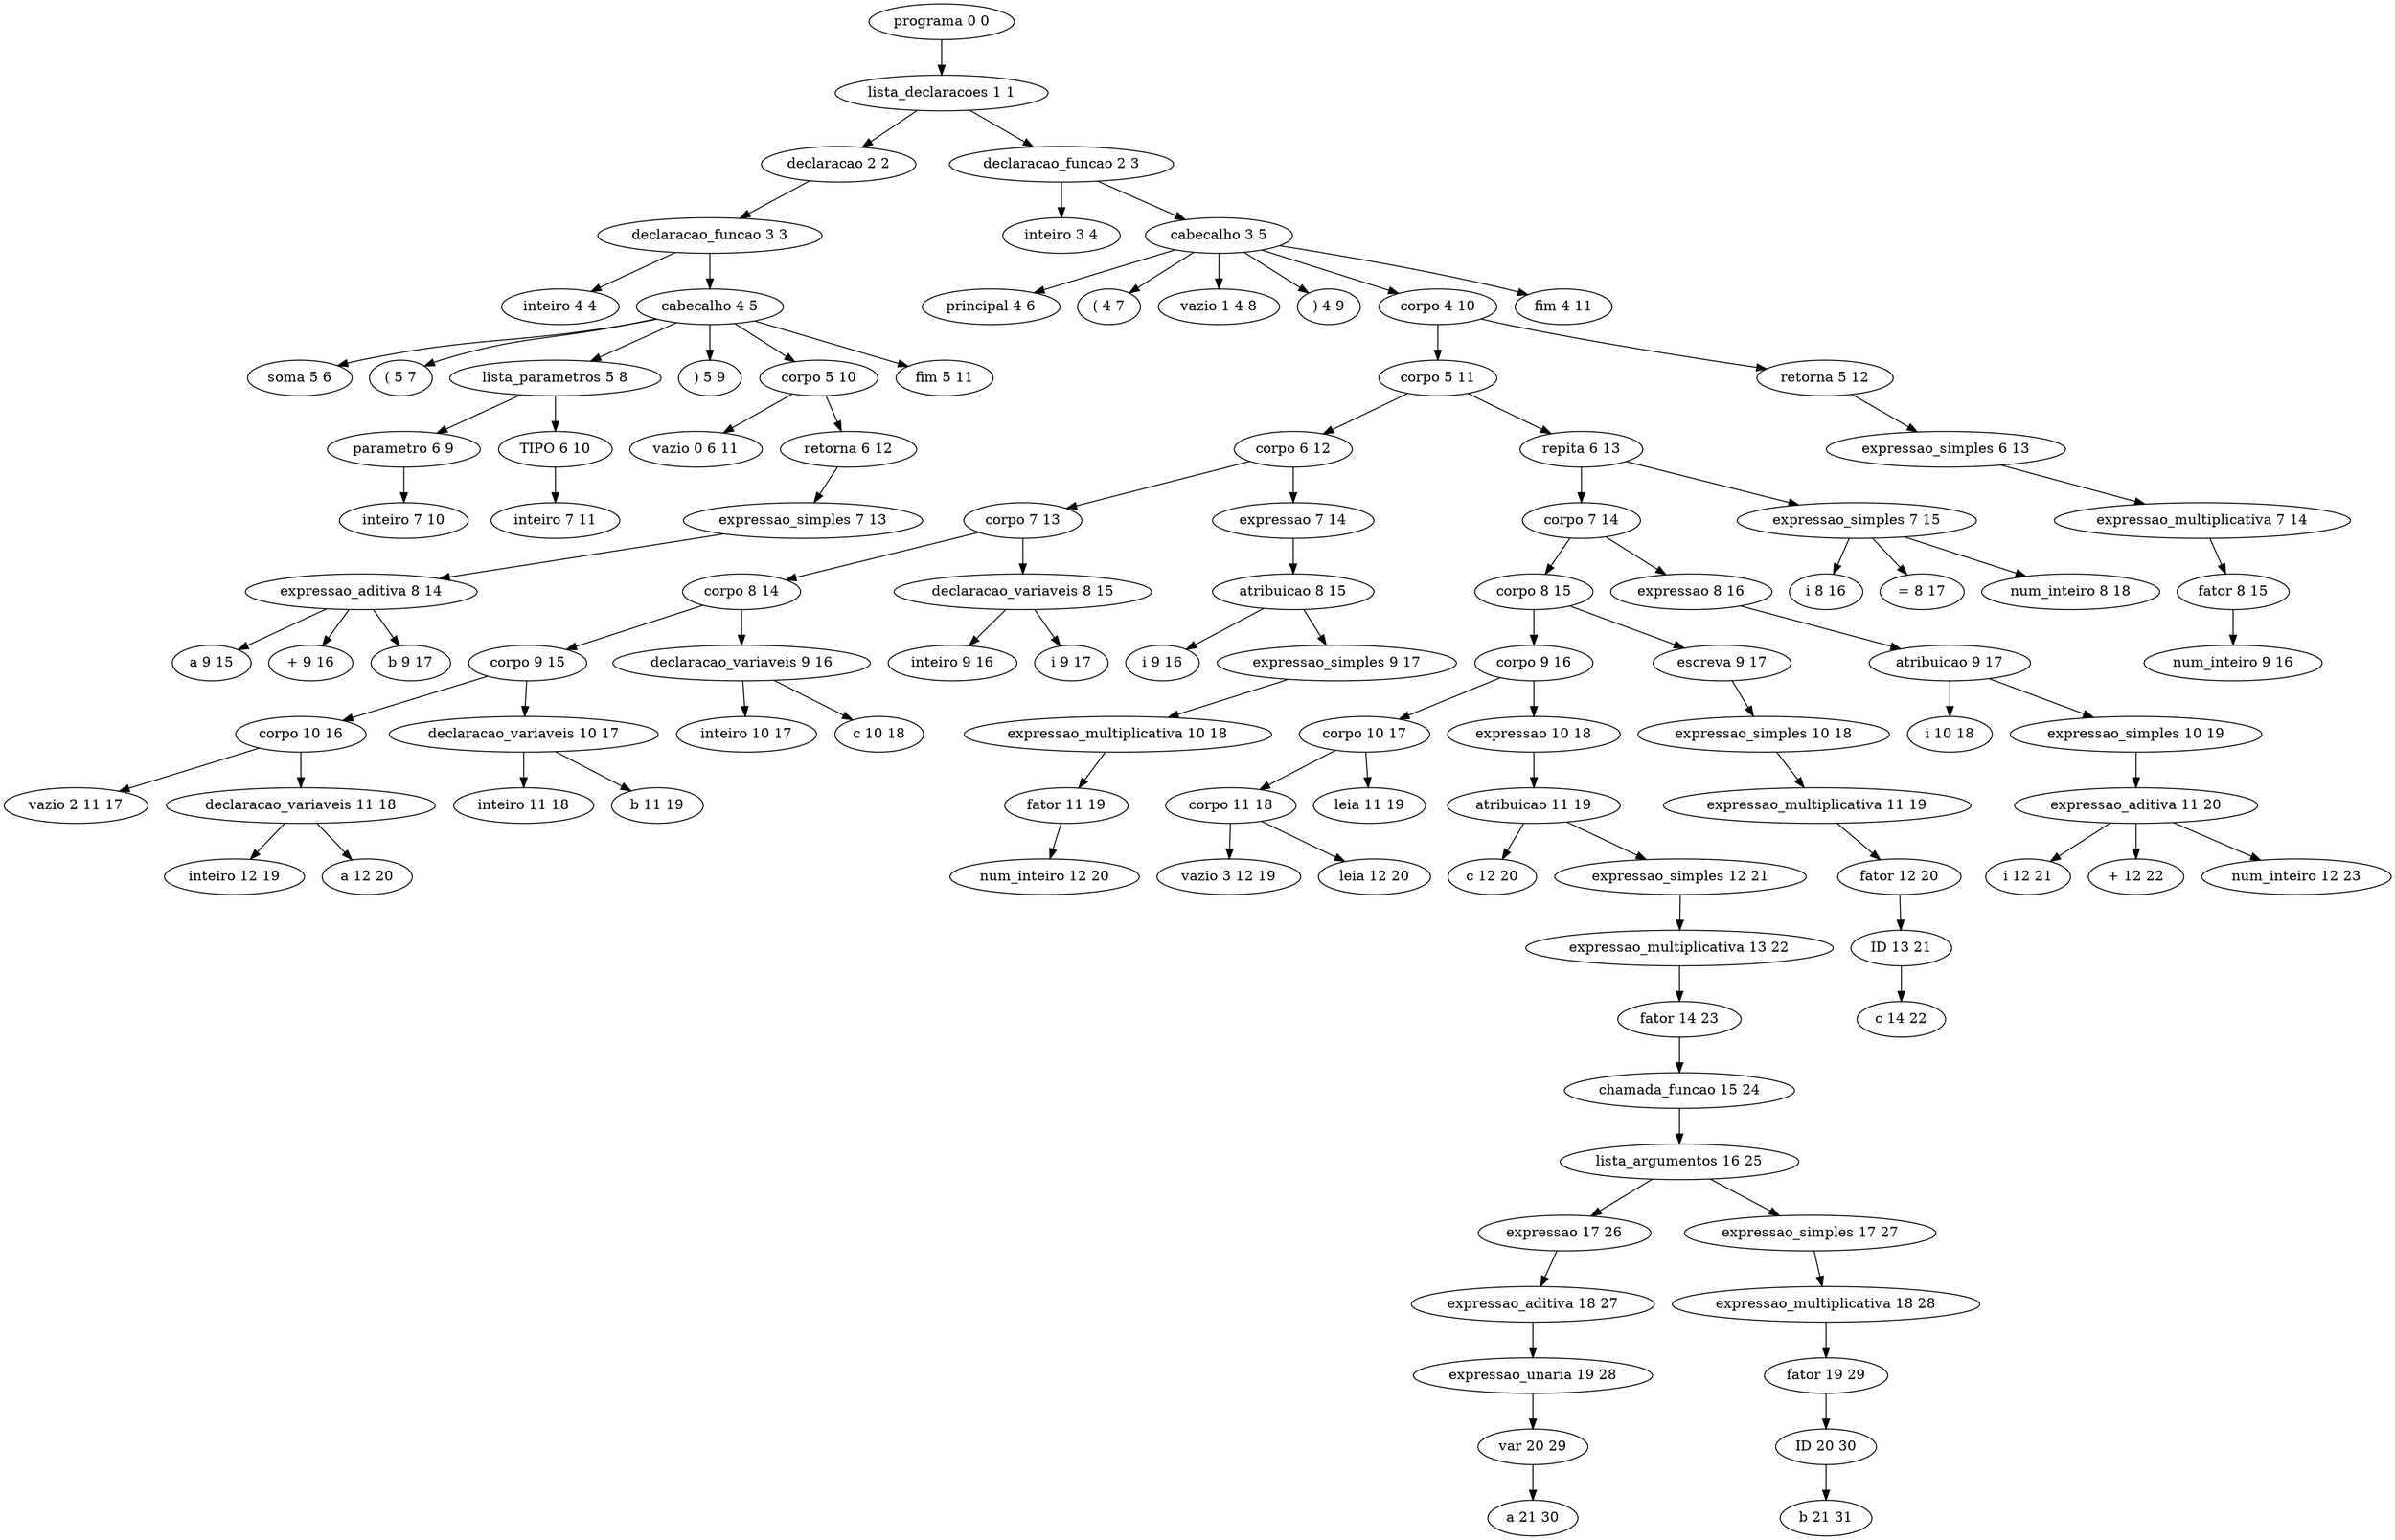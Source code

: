 digraph G {
	"programa 0 0" -> "lista_declaracoes 1 1"
	"lista_declaracoes 1 1" -> "declaracao 2 2"
	"declaracao 2 2" -> "declaracao_funcao 3 3"
	"declaracao_funcao 3 3" -> "inteiro 4 4"
	"declaracao_funcao 3 3" -> "cabecalho 4 5"
	"cabecalho 4 5" -> "soma 5 6"
	"cabecalho 4 5" -> "( 5 7"
	"cabecalho 4 5" -> "lista_parametros 5 8"
	"lista_parametros 5 8" -> "parametro 6 9"
	"parametro 6 9" -> "inteiro 7 10"
	"lista_parametros 5 8" -> "TIPO 6 10"
	"TIPO 6 10" -> "inteiro 7 11"
	"cabecalho 4 5" -> ") 5 9"
	"cabecalho 4 5" -> "corpo 5 10"
	"corpo 5 10" -> "vazio 0 6 11"
	"corpo 5 10" -> "retorna 6 12"
	"retorna 6 12" -> "expressao_simples 7 13"
	"expressao_simples 7 13" -> "expressao_aditiva 8 14"
	"expressao_aditiva 8 14" -> "a 9 15"
	"expressao_aditiva 8 14" -> "+ 9 16"
	"expressao_aditiva 8 14" -> "b 9 17"
	"cabecalho 4 5" -> "fim 5 11"
	"lista_declaracoes 1 1" -> "declaracao_funcao 2 3"
	"declaracao_funcao 2 3" -> "inteiro 3 4"
	"declaracao_funcao 2 3" -> "cabecalho 3 5"
	"cabecalho 3 5" -> "principal 4 6"
	"cabecalho 3 5" -> "( 4 7"
	"cabecalho 3 5" -> "vazio 1 4 8"
	"cabecalho 3 5" -> ") 4 9"
	"cabecalho 3 5" -> "corpo 4 10"
	"corpo 4 10" -> "corpo 5 11"
	"corpo 5 11" -> "corpo 6 12"
	"corpo 6 12" -> "corpo 7 13"
	"corpo 7 13" -> "corpo 8 14"
	"corpo 8 14" -> "corpo 9 15"
	"corpo 9 15" -> "corpo 10 16"
	"corpo 10 16" -> "vazio 2 11 17"
	"corpo 10 16" -> "declaracao_variaveis 11 18"
	"declaracao_variaveis 11 18" -> "inteiro 12 19"
	"declaracao_variaveis 11 18" -> "a 12 20"
	"corpo 9 15" -> "declaracao_variaveis 10 17"
	"declaracao_variaveis 10 17" -> "inteiro 11 18"
	"declaracao_variaveis 10 17" -> "b 11 19"
	"corpo 8 14" -> "declaracao_variaveis 9 16"
	"declaracao_variaveis 9 16" -> "inteiro 10 17"
	"declaracao_variaveis 9 16" -> "c 10 18"
	"corpo 7 13" -> "declaracao_variaveis 8 15"
	"declaracao_variaveis 8 15" -> "inteiro 9 16"
	"declaracao_variaveis 8 15" -> "i 9 17"
	"corpo 6 12" -> "expressao 7 14"
	"expressao 7 14" -> "atribuicao 8 15"
	"atribuicao 8 15" -> "i 9 16"
	"atribuicao 8 15" -> "expressao_simples 9 17"
	"expressao_simples 9 17" -> "expressao_multiplicativa 10 18"
	"expressao_multiplicativa 10 18" -> "fator 11 19"
	"fator 11 19" -> "num_inteiro 12 20"
	"corpo 5 11" -> "repita 6 13"
	"repita 6 13" -> "corpo 7 14"
	"corpo 7 14" -> "corpo 8 15"
	"corpo 8 15" -> "corpo 9 16"
	"corpo 9 16" -> "corpo 10 17"
	"corpo 10 17" -> "corpo 11 18"
	"corpo 11 18" -> "vazio 3 12 19"
	"corpo 11 18" -> "leia 12 20"
	"corpo 10 17" -> "leia 11 19"
	"corpo 9 16" -> "expressao 10 18"
	"expressao 10 18" -> "atribuicao 11 19"
	"atribuicao 11 19" -> "c 12 20"
	"atribuicao 11 19" -> "expressao_simples 12 21"
	"expressao_simples 12 21" -> "expressao_multiplicativa 13 22"
	"expressao_multiplicativa 13 22" -> "fator 14 23"
	"fator 14 23" -> "chamada_funcao 15 24"
	"chamada_funcao 15 24" -> "lista_argumentos 16 25"
	"lista_argumentos 16 25" -> "expressao 17 26"
	"expressao 17 26" -> "expressao_aditiva 18 27"
	"expressao_aditiva 18 27" -> "expressao_unaria 19 28"
	"expressao_unaria 19 28" -> "var 20 29"
	"var 20 29" -> "a 21 30"
	"lista_argumentos 16 25" -> "expressao_simples 17 27"
	"expressao_simples 17 27" -> "expressao_multiplicativa 18 28"
	"expressao_multiplicativa 18 28" -> "fator 19 29"
	"fator 19 29" -> "ID 20 30"
	"ID 20 30" -> "b 21 31"
	"corpo 8 15" -> "escreva 9 17"
	"escreva 9 17" -> "expressao_simples 10 18"
	"expressao_simples 10 18" -> "expressao_multiplicativa 11 19"
	"expressao_multiplicativa 11 19" -> "fator 12 20"
	"fator 12 20" -> "ID 13 21"
	"ID 13 21" -> "c 14 22"
	"corpo 7 14" -> "expressao 8 16"
	"expressao 8 16" -> "atribuicao 9 17"
	"atribuicao 9 17" -> "i 10 18"
	"atribuicao 9 17" -> "expressao_simples 10 19"
	"expressao_simples 10 19" -> "expressao_aditiva 11 20"
	"expressao_aditiva 11 20" -> "i 12 21"
	"expressao_aditiva 11 20" -> "+ 12 22"
	"expressao_aditiva 11 20" -> "num_inteiro 12 23"
	"repita 6 13" -> "expressao_simples 7 15"
	"expressao_simples 7 15" -> "i 8 16"
	"expressao_simples 7 15" -> "= 8 17"
	"expressao_simples 7 15" -> "num_inteiro 8 18"
	"corpo 4 10" -> "retorna 5 12"
	"retorna 5 12" -> "expressao_simples 6 13"
	"expressao_simples 6 13" -> "expressao_multiplicativa 7 14"
	"expressao_multiplicativa 7 14" -> "fator 8 15"
	"fator 8 15" -> "num_inteiro 9 16"
	"cabecalho 3 5" -> "fim 4 11"
}
